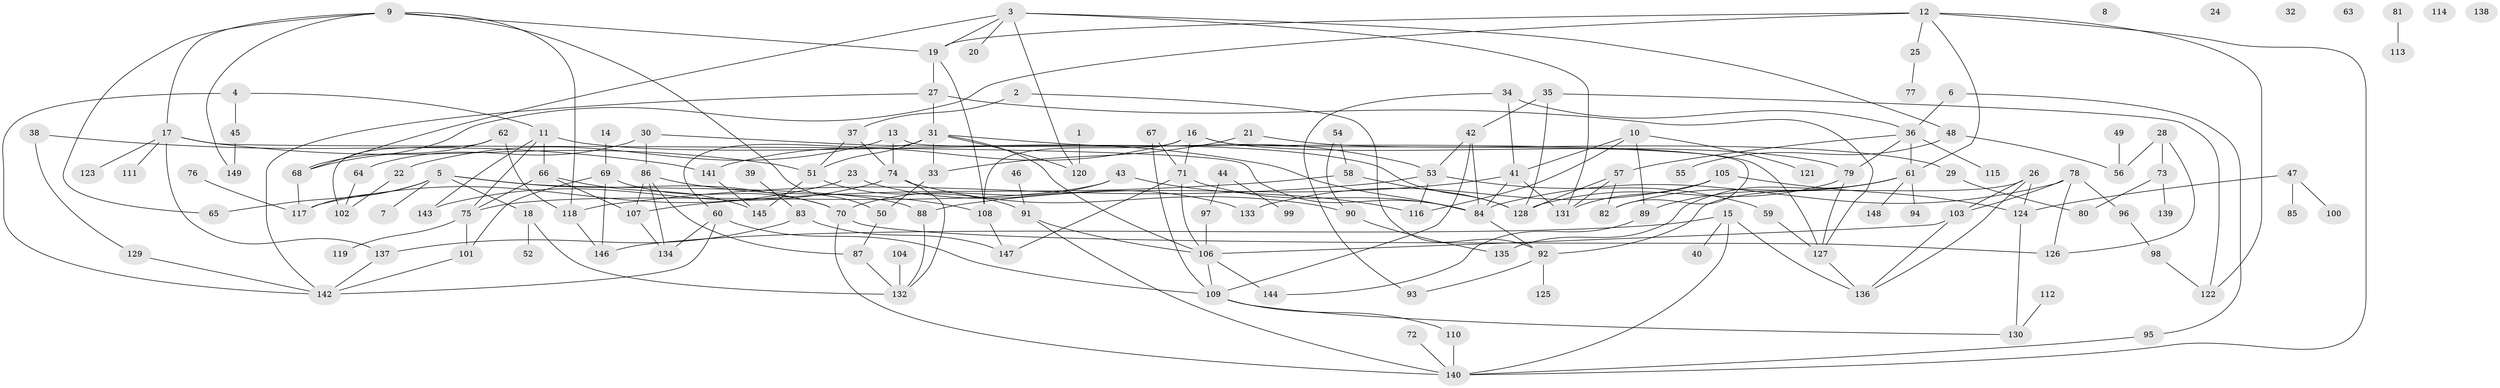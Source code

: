 // Generated by graph-tools (version 1.1) at 2025/38/03/09/25 04:38:55]
// undirected, 149 vertices, 219 edges
graph export_dot {
graph [start="1"]
  node [color=gray90,style=filled];
  1;
  2;
  3;
  4;
  5;
  6;
  7;
  8;
  9;
  10;
  11;
  12;
  13;
  14;
  15;
  16;
  17;
  18;
  19;
  20;
  21;
  22;
  23;
  24;
  25;
  26;
  27;
  28;
  29;
  30;
  31;
  32;
  33;
  34;
  35;
  36;
  37;
  38;
  39;
  40;
  41;
  42;
  43;
  44;
  45;
  46;
  47;
  48;
  49;
  50;
  51;
  52;
  53;
  54;
  55;
  56;
  57;
  58;
  59;
  60;
  61;
  62;
  63;
  64;
  65;
  66;
  67;
  68;
  69;
  70;
  71;
  72;
  73;
  74;
  75;
  76;
  77;
  78;
  79;
  80;
  81;
  82;
  83;
  84;
  85;
  86;
  87;
  88;
  89;
  90;
  91;
  92;
  93;
  94;
  95;
  96;
  97;
  98;
  99;
  100;
  101;
  102;
  103;
  104;
  105;
  106;
  107;
  108;
  109;
  110;
  111;
  112;
  113;
  114;
  115;
  116;
  117;
  118;
  119;
  120;
  121;
  122;
  123;
  124;
  125;
  126;
  127;
  128;
  129;
  130;
  131;
  132;
  133;
  134;
  135;
  136;
  137;
  138;
  139;
  140;
  141;
  142;
  143;
  144;
  145;
  146;
  147;
  148;
  149;
  1 -- 120;
  2 -- 37;
  2 -- 92;
  3 -- 19;
  3 -- 20;
  3 -- 48;
  3 -- 68;
  3 -- 120;
  3 -- 131;
  4 -- 11;
  4 -- 45;
  4 -- 142;
  5 -- 7;
  5 -- 18;
  5 -- 65;
  5 -- 70;
  5 -- 88;
  5 -- 117;
  6 -- 36;
  6 -- 95;
  9 -- 17;
  9 -- 19;
  9 -- 50;
  9 -- 65;
  9 -- 118;
  9 -- 149;
  10 -- 41;
  10 -- 89;
  10 -- 116;
  10 -- 121;
  11 -- 66;
  11 -- 75;
  11 -- 128;
  11 -- 143;
  12 -- 19;
  12 -- 25;
  12 -- 61;
  12 -- 68;
  12 -- 122;
  12 -- 140;
  13 -- 22;
  13 -- 74;
  13 -- 82;
  14 -- 69;
  15 -- 40;
  15 -- 136;
  15 -- 140;
  15 -- 146;
  16 -- 71;
  16 -- 79;
  16 -- 108;
  16 -- 127;
  16 -- 141;
  17 -- 51;
  17 -- 84;
  17 -- 111;
  17 -- 123;
  17 -- 137;
  18 -- 52;
  18 -- 132;
  19 -- 27;
  19 -- 108;
  21 -- 29;
  21 -- 33;
  22 -- 102;
  23 -- 117;
  23 -- 133;
  25 -- 77;
  26 -- 92;
  26 -- 103;
  26 -- 124;
  26 -- 136;
  27 -- 31;
  27 -- 127;
  27 -- 142;
  28 -- 56;
  28 -- 73;
  28 -- 126;
  29 -- 80;
  30 -- 64;
  30 -- 84;
  30 -- 86;
  31 -- 33;
  31 -- 51;
  31 -- 53;
  31 -- 60;
  31 -- 106;
  31 -- 120;
  33 -- 50;
  34 -- 36;
  34 -- 41;
  34 -- 93;
  35 -- 42;
  35 -- 122;
  35 -- 128;
  36 -- 57;
  36 -- 61;
  36 -- 79;
  36 -- 115;
  37 -- 51;
  37 -- 74;
  38 -- 129;
  38 -- 141;
  39 -- 83;
  41 -- 84;
  41 -- 88;
  41 -- 131;
  42 -- 53;
  42 -- 84;
  42 -- 109;
  43 -- 70;
  43 -- 75;
  43 -- 116;
  44 -- 97;
  44 -- 99;
  45 -- 149;
  46 -- 91;
  47 -- 85;
  47 -- 100;
  47 -- 124;
  48 -- 55;
  48 -- 56;
  49 -- 56;
  50 -- 87;
  51 -- 91;
  51 -- 145;
  53 -- 59;
  53 -- 116;
  53 -- 118;
  54 -- 58;
  54 -- 90;
  57 -- 82;
  57 -- 128;
  57 -- 131;
  58 -- 107;
  58 -- 128;
  59 -- 127;
  60 -- 109;
  60 -- 134;
  60 -- 142;
  61 -- 82;
  61 -- 89;
  61 -- 94;
  61 -- 135;
  61 -- 148;
  62 -- 68;
  62 -- 102;
  62 -- 118;
  64 -- 102;
  66 -- 75;
  66 -- 107;
  66 -- 145;
  67 -- 71;
  67 -- 109;
  68 -- 117;
  69 -- 70;
  69 -- 101;
  69 -- 146;
  70 -- 126;
  70 -- 140;
  71 -- 84;
  71 -- 106;
  71 -- 147;
  72 -- 140;
  73 -- 80;
  73 -- 139;
  74 -- 90;
  74 -- 132;
  74 -- 143;
  75 -- 101;
  75 -- 119;
  76 -- 117;
  78 -- 84;
  78 -- 96;
  78 -- 103;
  78 -- 126;
  79 -- 127;
  79 -- 128;
  81 -- 113;
  83 -- 137;
  83 -- 147;
  84 -- 92;
  86 -- 87;
  86 -- 107;
  86 -- 108;
  86 -- 134;
  87 -- 132;
  88 -- 132;
  89 -- 144;
  90 -- 135;
  91 -- 106;
  91 -- 140;
  92 -- 93;
  92 -- 125;
  95 -- 140;
  96 -- 98;
  97 -- 106;
  98 -- 122;
  101 -- 142;
  103 -- 106;
  103 -- 136;
  104 -- 132;
  105 -- 124;
  105 -- 131;
  105 -- 133;
  106 -- 109;
  106 -- 144;
  107 -- 134;
  108 -- 147;
  109 -- 110;
  109 -- 130;
  110 -- 140;
  112 -- 130;
  118 -- 146;
  124 -- 130;
  127 -- 136;
  129 -- 142;
  137 -- 142;
  141 -- 145;
}
